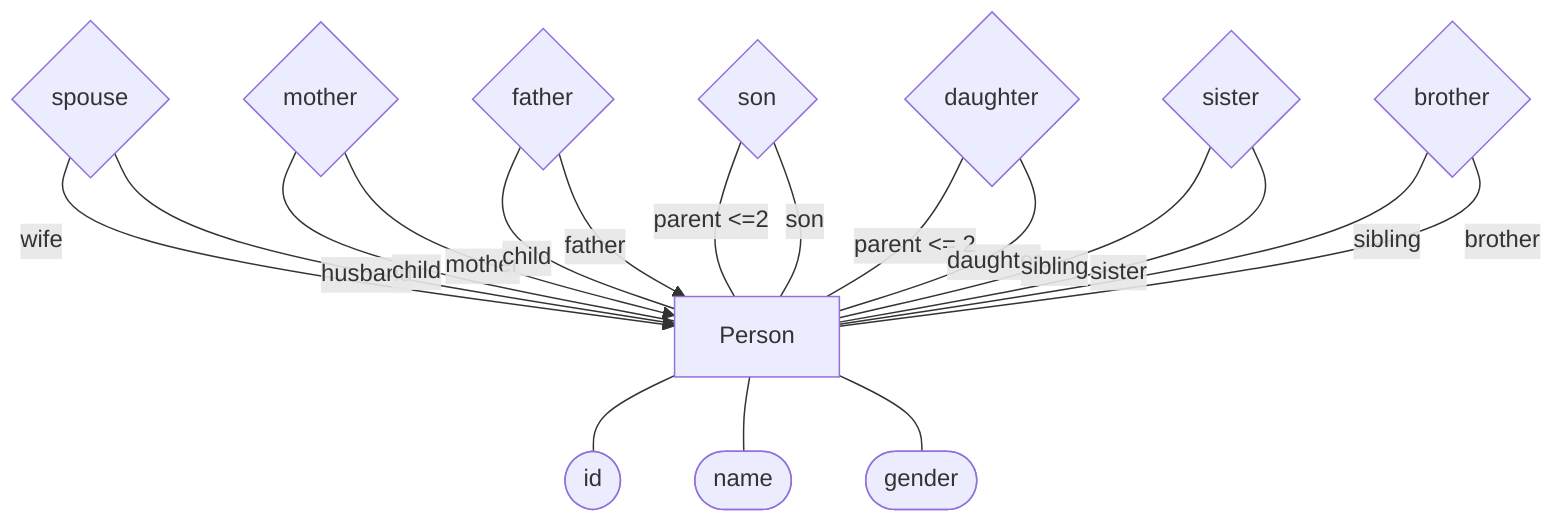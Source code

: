 flowchart TD
    Spouse{spouse} -->|wife| Person
    Spouse         -->|husband| Person

    Mother{mother} ---|child| Person
    Mother{mother} -->|mother| Person

    Father{father} ---|child| Person
    Father{father} -->|father| Person

    Son{son} ---|parent <=2| Person
    Son{son} ---|son| Person

    Daughter{daughter} ---|parent <= 2| Person
    Daughter{daughter} ---|daughter| Person

    Sister{sister} ---|sibling| Person
    Sister{sister} ---|sister| Person

    Brother{brother} ---|sibling| Person
    Brother{brother} ---|brother| Person

    Person --- Id([id])
    Person --- Name([name])
    Person --- Gender([gender])